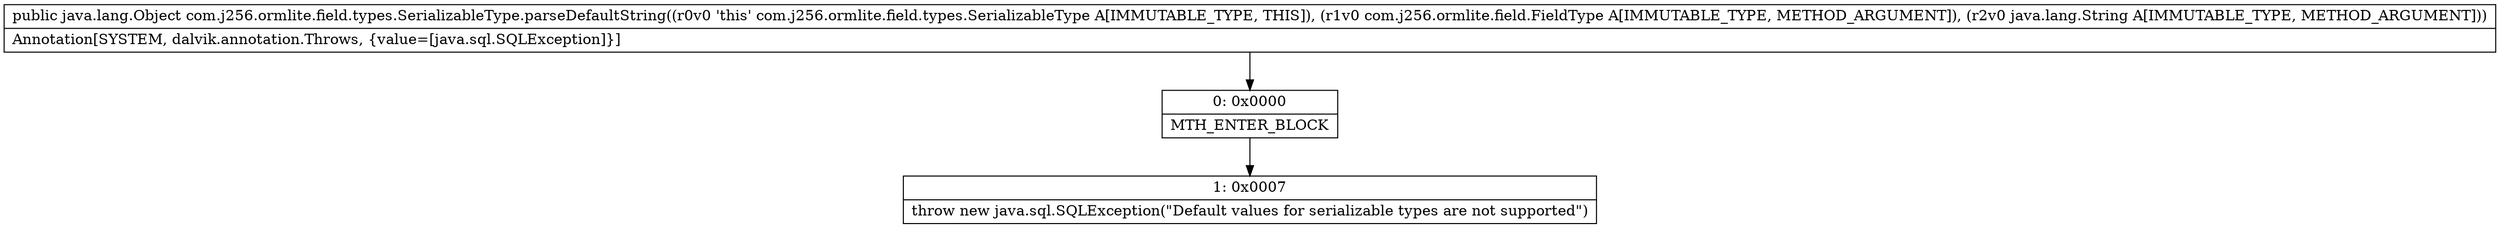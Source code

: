 digraph "CFG forcom.j256.ormlite.field.types.SerializableType.parseDefaultString(Lcom\/j256\/ormlite\/field\/FieldType;Ljava\/lang\/String;)Ljava\/lang\/Object;" {
Node_0 [shape=record,label="{0\:\ 0x0000|MTH_ENTER_BLOCK\l}"];
Node_1 [shape=record,label="{1\:\ 0x0007|throw new java.sql.SQLException(\"Default values for serializable types are not supported\")\l}"];
MethodNode[shape=record,label="{public java.lang.Object com.j256.ormlite.field.types.SerializableType.parseDefaultString((r0v0 'this' com.j256.ormlite.field.types.SerializableType A[IMMUTABLE_TYPE, THIS]), (r1v0 com.j256.ormlite.field.FieldType A[IMMUTABLE_TYPE, METHOD_ARGUMENT]), (r2v0 java.lang.String A[IMMUTABLE_TYPE, METHOD_ARGUMENT]))  | Annotation[SYSTEM, dalvik.annotation.Throws, \{value=[java.sql.SQLException]\}]\l}"];
MethodNode -> Node_0;
Node_0 -> Node_1;
}


